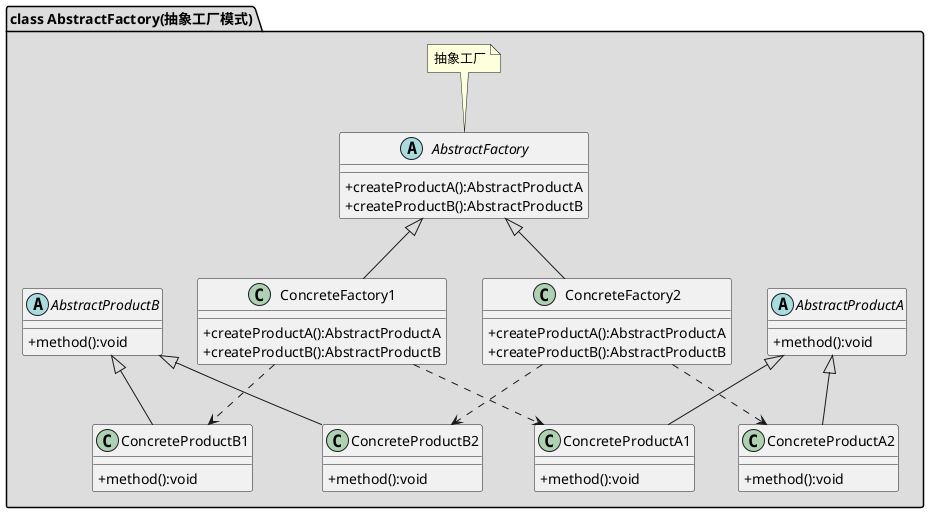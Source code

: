 @startuml
skinparam classAttributeIconSize 0

package "class AbstractFactory(抽象工厂模式)" #DDDDDD {
    abstract class AbstractProductA
    {
    +method():void
    }

    abstract class AbstractProductB
    {
    +method():void
    }

    class ConcreteProductA1
    {
    +method():void
    }

    class ConcreteProductA2
    {
    +method():void
    }

    class ConcreteProductB1
    {
    +method():void
    }

    class ConcreteProductB2
    {
    +method():void
    }

    abstract class AbstractFactory
    {
    +createProductA():AbstractProductA
    +createProductB():AbstractProductB
    }
    note top of AbstractFactory: 抽象工厂

    class ConcreteFactory1
    {
    +createProductA():AbstractProductA
    +createProductB():AbstractProductB
    }

    class ConcreteFactory2
    {
    +createProductA():AbstractProductA
    +createProductB():AbstractProductB
    }

    AbstractProductA <|-- ConcreteProductA1
    AbstractProductA <|-- ConcreteProductA2
    AbstractProductB <|-- ConcreteProductB1
    AbstractProductB <|-- ConcreteProductB2
    AbstractFactory <|-- ConcreteFactory1
    AbstractFactory <|-- ConcreteFactory2
    ConcreteFactory1 ..> ConcreteProductA1
    ConcreteFactory1 ..> ConcreteProductB1
    ConcreteFactory2 ..> ConcreteProductA2
    ConcreteFactory2 ..> ConcreteProductB2
}
@enduml
